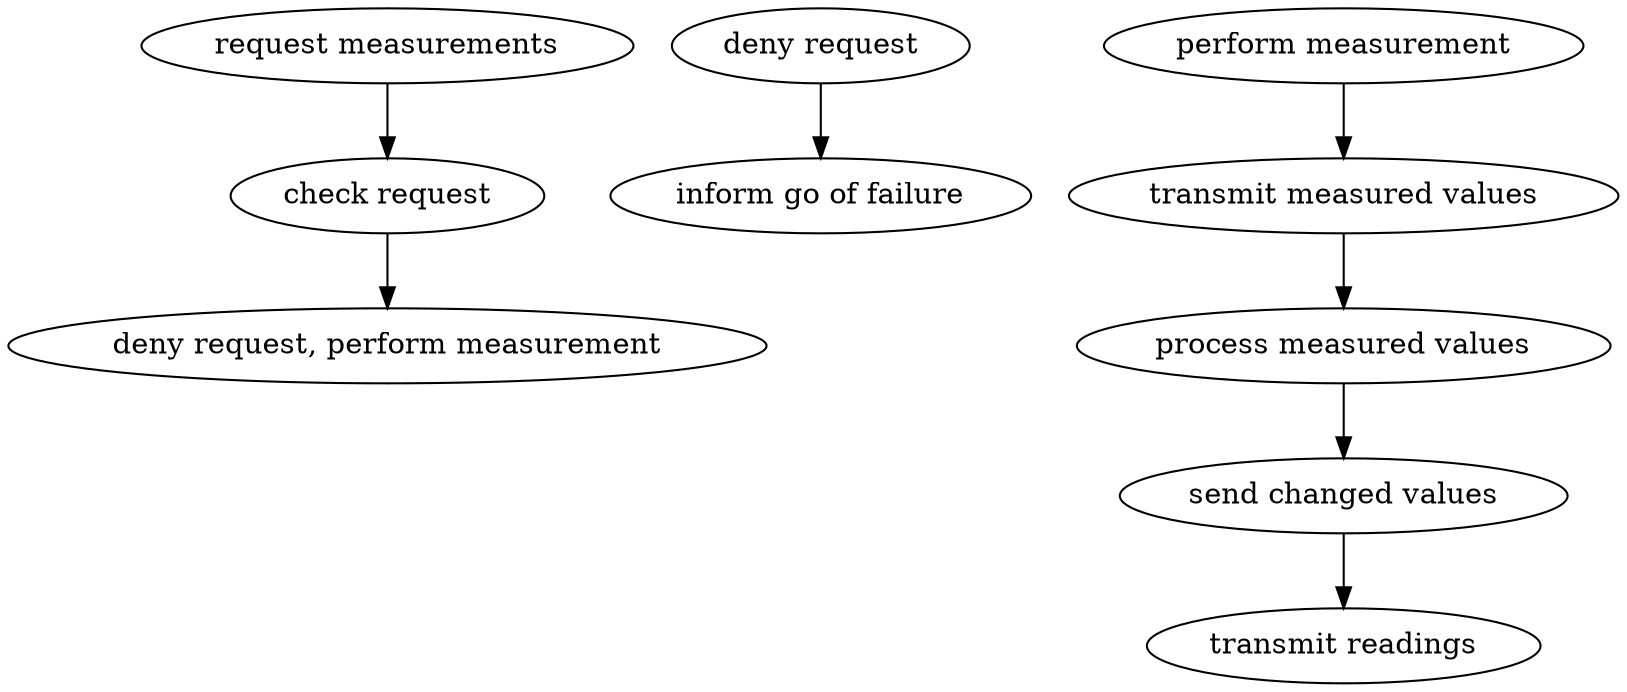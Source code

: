 strict digraph "doc-10.11" {
	graph [name="doc-10.11"];
	"request measurements"	[attrs="{'type': 'Activity', 'label': 'request measurements'}"];
	"check request"	[attrs="{'type': 'Activity', 'label': 'check request'}"];
	"request measurements" -> "check request"	[attrs="{'type': 'flow', 'label': 'flow'}"];
	"deny request, perform measurement"	[attrs="{'type': 'Activity', 'label': 'deny request, perform measurement'}"];
	"check request" -> "deny request, perform measurement"	[attrs="{'type': 'flow', 'label': 'flow'}"];
	"deny request"	[attrs="{'type': 'Activity', 'label': 'deny request'}"];
	"inform go of failure"	[attrs="{'type': 'Activity', 'label': 'inform go of failure'}"];
	"deny request" -> "inform go of failure"	[attrs="{'type': 'flow', 'label': 'flow'}"];
	"perform measurement"	[attrs="{'type': 'Activity', 'label': 'perform measurement'}"];
	"transmit measured values"	[attrs="{'type': 'Activity', 'label': 'transmit measured values'}"];
	"perform measurement" -> "transmit measured values"	[attrs="{'type': 'flow', 'label': 'flow'}"];
	"process measured values"	[attrs="{'type': 'Activity', 'label': 'process measured values'}"];
	"transmit measured values" -> "process measured values"	[attrs="{'type': 'flow', 'label': 'flow'}"];
	"send changed values"	[attrs="{'type': 'Activity', 'label': 'send changed values'}"];
	"process measured values" -> "send changed values"	[attrs="{'type': 'flow', 'label': 'flow'}"];
	"transmit readings"	[attrs="{'type': 'Activity', 'label': 'transmit readings'}"];
	"send changed values" -> "transmit readings"	[attrs="{'type': 'flow', 'label': 'flow'}"];
}
